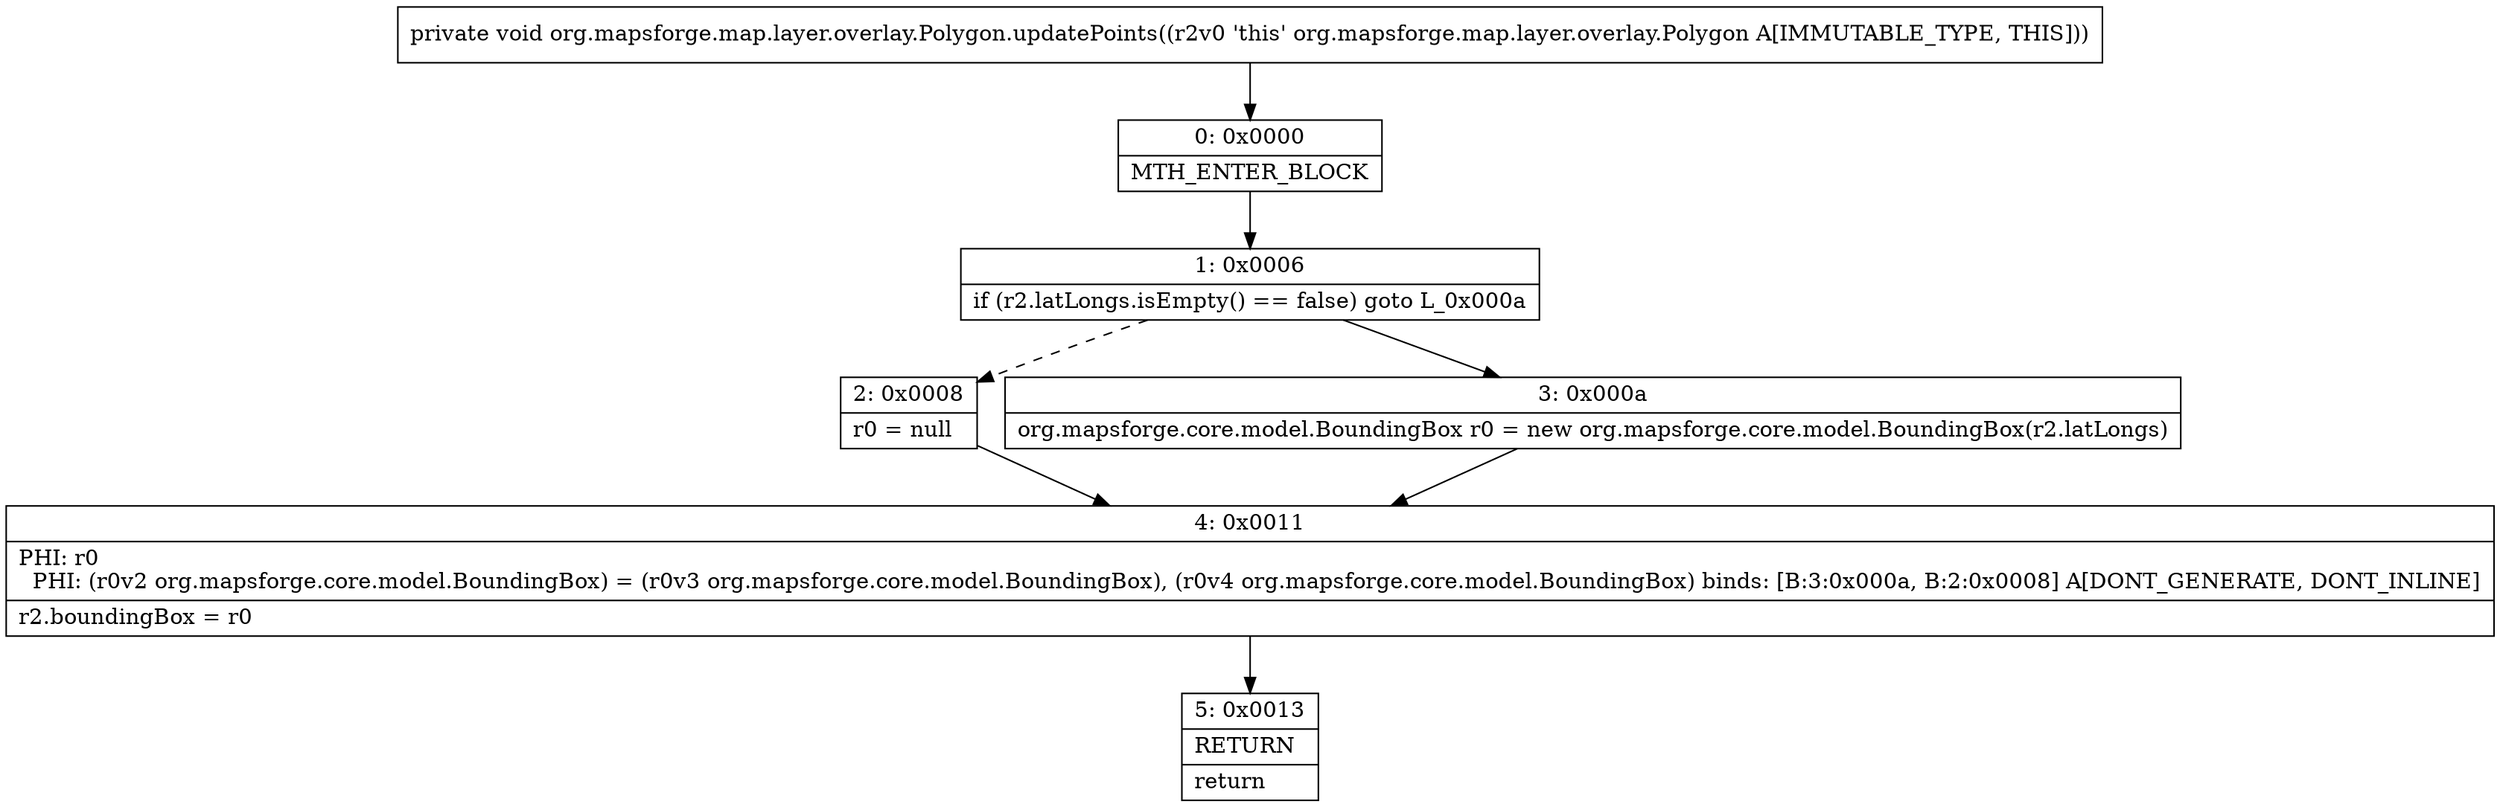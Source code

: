 digraph "CFG fororg.mapsforge.map.layer.overlay.Polygon.updatePoints()V" {
Node_0 [shape=record,label="{0\:\ 0x0000|MTH_ENTER_BLOCK\l}"];
Node_1 [shape=record,label="{1\:\ 0x0006|if (r2.latLongs.isEmpty() == false) goto L_0x000a\l}"];
Node_2 [shape=record,label="{2\:\ 0x0008|r0 = null\l}"];
Node_3 [shape=record,label="{3\:\ 0x000a|org.mapsforge.core.model.BoundingBox r0 = new org.mapsforge.core.model.BoundingBox(r2.latLongs)\l}"];
Node_4 [shape=record,label="{4\:\ 0x0011|PHI: r0 \l  PHI: (r0v2 org.mapsforge.core.model.BoundingBox) = (r0v3 org.mapsforge.core.model.BoundingBox), (r0v4 org.mapsforge.core.model.BoundingBox) binds: [B:3:0x000a, B:2:0x0008] A[DONT_GENERATE, DONT_INLINE]\l|r2.boundingBox = r0\l}"];
Node_5 [shape=record,label="{5\:\ 0x0013|RETURN\l|return\l}"];
MethodNode[shape=record,label="{private void org.mapsforge.map.layer.overlay.Polygon.updatePoints((r2v0 'this' org.mapsforge.map.layer.overlay.Polygon A[IMMUTABLE_TYPE, THIS])) }"];
MethodNode -> Node_0;
Node_0 -> Node_1;
Node_1 -> Node_2[style=dashed];
Node_1 -> Node_3;
Node_2 -> Node_4;
Node_3 -> Node_4;
Node_4 -> Node_5;
}

